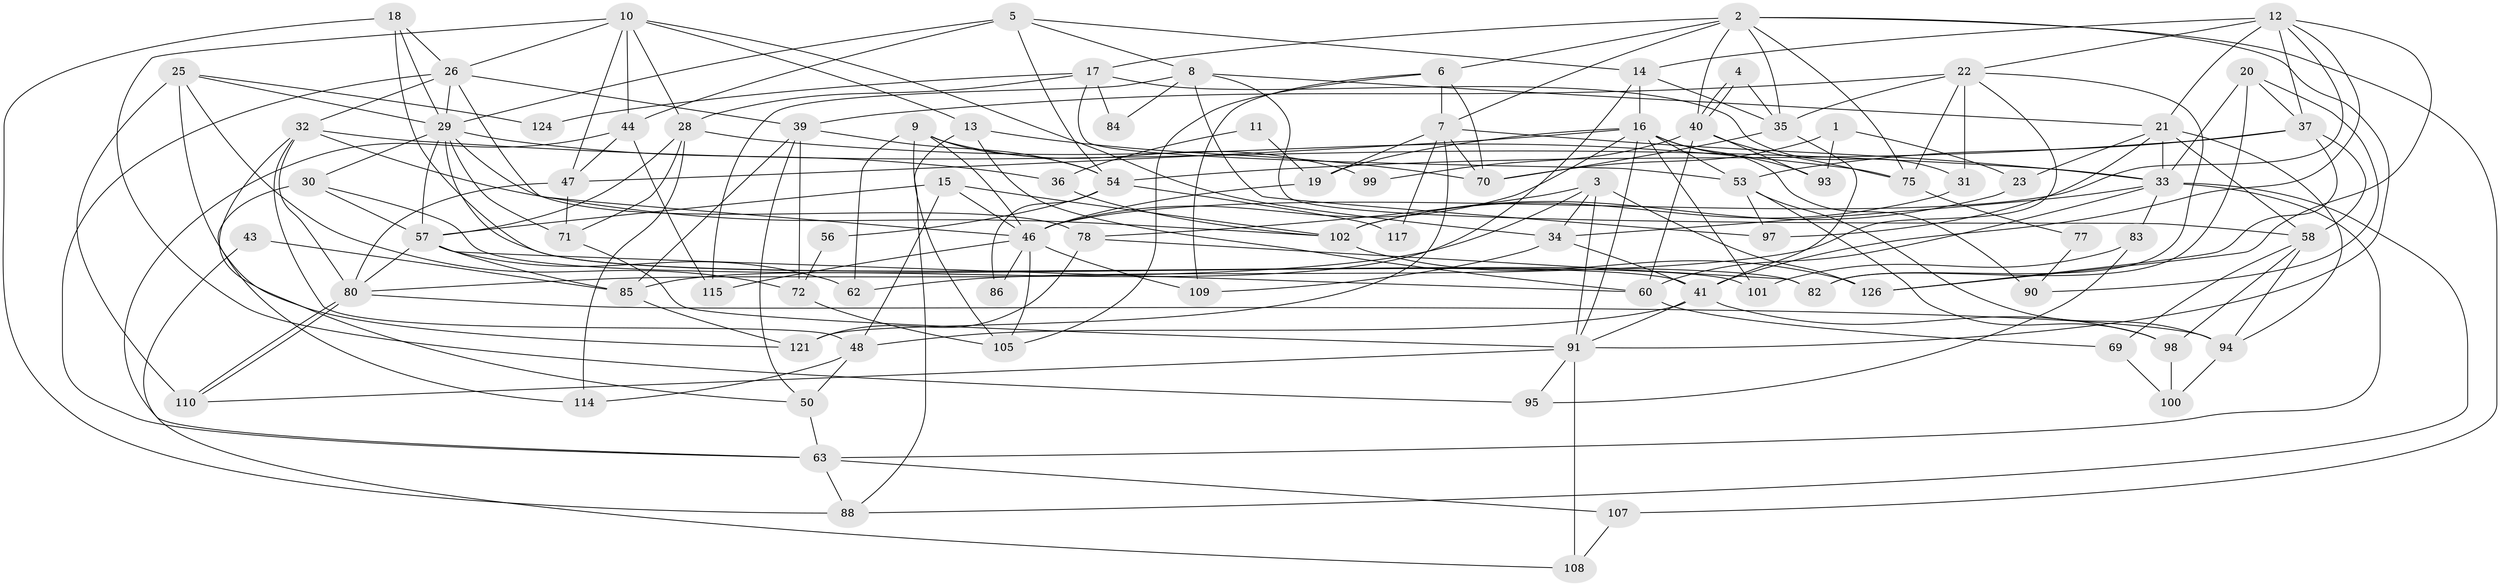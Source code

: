 // Generated by graph-tools (version 1.1) at 2025/23/03/03/25 07:23:57]
// undirected, 88 vertices, 208 edges
graph export_dot {
graph [start="1"]
  node [color=gray90,style=filled];
  1;
  2 [super="+65"];
  3 [super="+116"];
  4;
  5;
  6;
  7 [super="+52"];
  8 [super="+73"];
  9 [super="+66"];
  10 [super="+51"];
  11;
  12 [super="+81"];
  13 [super="+67"];
  14 [super="+24"];
  15;
  16 [super="+27"];
  17 [super="+45"];
  18 [super="+89"];
  19 [super="+74"];
  20;
  21 [super="+125"];
  22;
  23 [super="+103"];
  25;
  26 [super="+55"];
  28 [super="+118"];
  29 [super="+42"];
  30 [super="+49"];
  31 [super="+113"];
  32;
  33 [super="+119"];
  34 [super="+87"];
  35 [super="+120"];
  36 [super="+38"];
  37 [super="+61"];
  39 [super="+111"];
  40 [super="+106"];
  41 [super="+59"];
  43;
  44;
  46 [super="+64"];
  47;
  48;
  50;
  53 [super="+122"];
  54 [super="+68"];
  56;
  57 [super="+79"];
  58 [super="+92"];
  60;
  62 [super="+76"];
  63;
  69;
  70;
  71;
  72;
  75;
  77;
  78;
  80;
  82;
  83;
  84;
  85 [super="+96"];
  86;
  88;
  90;
  91 [super="+112"];
  93;
  94;
  95;
  97 [super="+104"];
  98;
  99;
  100;
  101;
  102 [super="+123"];
  105;
  107;
  108;
  109;
  110;
  114;
  115 [super="+127"];
  117;
  121;
  124;
  126;
  1 -- 93;
  1 -- 70;
  1 -- 23;
  2 -- 91;
  2 -- 40;
  2 -- 6;
  2 -- 17;
  2 -- 75;
  2 -- 107;
  2 -- 35;
  2 -- 7;
  3 -- 34;
  3 -- 126;
  3 -- 91;
  3 -- 80;
  3 -- 78;
  4 -- 40;
  4 -- 40;
  4 -- 35;
  5 -- 29;
  5 -- 44;
  5 -- 8;
  5 -- 54;
  5 -- 14;
  6 -- 109;
  6 -- 7;
  6 -- 70;
  6 -- 105;
  7 -- 33;
  7 -- 19;
  7 -- 117;
  7 -- 70;
  7 -- 121;
  8 -- 58;
  8 -- 84;
  8 -- 97;
  8 -- 115;
  8 -- 21;
  9 -- 105;
  9 -- 46;
  9 -- 99;
  9 -- 54;
  9 -- 62;
  10 -- 26;
  10 -- 44;
  10 -- 28;
  10 -- 13;
  10 -- 95;
  10 -- 47;
  10 -- 34;
  11 -- 19;
  11 -- 36;
  12 -- 14;
  12 -- 37;
  12 -- 126;
  12 -- 21 [weight=2];
  12 -- 22;
  12 -- 41;
  12 -- 46;
  13 -- 60;
  13 -- 88;
  13 -- 70;
  14 -- 35;
  14 -- 16;
  14 -- 85;
  15 -- 48;
  15 -- 57;
  15 -- 46;
  15 -- 102;
  16 -- 46;
  16 -- 90;
  16 -- 93;
  16 -- 19;
  16 -- 53;
  16 -- 101;
  16 -- 91;
  16 -- 47;
  17 -- 53;
  17 -- 84;
  17 -- 124;
  17 -- 28;
  17 -- 31;
  18 -- 82;
  18 -- 88;
  18 -- 29;
  18 -- 26;
  19 -- 46;
  20 -- 82;
  20 -- 90;
  20 -- 33;
  20 -- 37;
  21 -- 94;
  21 -- 58;
  21 -- 33;
  21 -- 97;
  21 -- 23;
  22 -- 75;
  22 -- 82;
  22 -- 35;
  22 -- 31;
  22 -- 62;
  22 -- 39;
  23 -- 102;
  25 -- 29;
  25 -- 110;
  25 -- 72;
  25 -- 121;
  25 -- 124;
  26 -- 32;
  26 -- 29;
  26 -- 39;
  26 -- 46;
  26 -- 63;
  28 -- 75;
  28 -- 114;
  28 -- 71;
  28 -- 57;
  29 -- 71;
  29 -- 101;
  29 -- 36 [weight=2];
  29 -- 78;
  29 -- 57;
  29 -- 30 [weight=2];
  30 -- 114;
  30 -- 41;
  30 -- 57;
  31 -- 102 [weight=2];
  32 -- 80;
  32 -- 48;
  32 -- 50;
  32 -- 102;
  32 -- 33;
  33 -- 63;
  33 -- 60;
  33 -- 83;
  33 -- 34;
  33 -- 88;
  34 -- 109;
  34 -- 41;
  35 -- 41;
  35 -- 70;
  36 -- 102;
  37 -- 53;
  37 -- 54;
  37 -- 126;
  37 -- 58;
  39 -- 50;
  39 -- 85;
  39 -- 72;
  39 -- 54;
  40 -- 99 [weight=2];
  40 -- 75;
  40 -- 60;
  40 -- 93;
  41 -- 91;
  41 -- 98;
  41 -- 48;
  43 -- 108;
  43 -- 85;
  44 -- 47;
  44 -- 63;
  44 -- 115;
  46 -- 86;
  46 -- 109;
  46 -- 105;
  46 -- 115;
  47 -- 80;
  47 -- 71;
  48 -- 50;
  48 -- 114;
  50 -- 63;
  53 -- 94;
  53 -- 98;
  53 -- 97;
  54 -- 86;
  54 -- 117;
  54 -- 56;
  56 -- 72;
  57 -- 60;
  57 -- 80;
  57 -- 62;
  57 -- 85;
  58 -- 69;
  58 -- 94;
  58 -- 98;
  60 -- 69;
  63 -- 88;
  63 -- 107;
  69 -- 100;
  71 -- 91;
  72 -- 105;
  75 -- 77;
  77 -- 90;
  78 -- 121;
  78 -- 82;
  80 -- 110;
  80 -- 110;
  80 -- 94;
  83 -- 101;
  83 -- 95;
  85 -- 121;
  91 -- 95;
  91 -- 108;
  91 -- 110;
  94 -- 100;
  98 -- 100;
  102 -- 126;
  107 -- 108;
}
